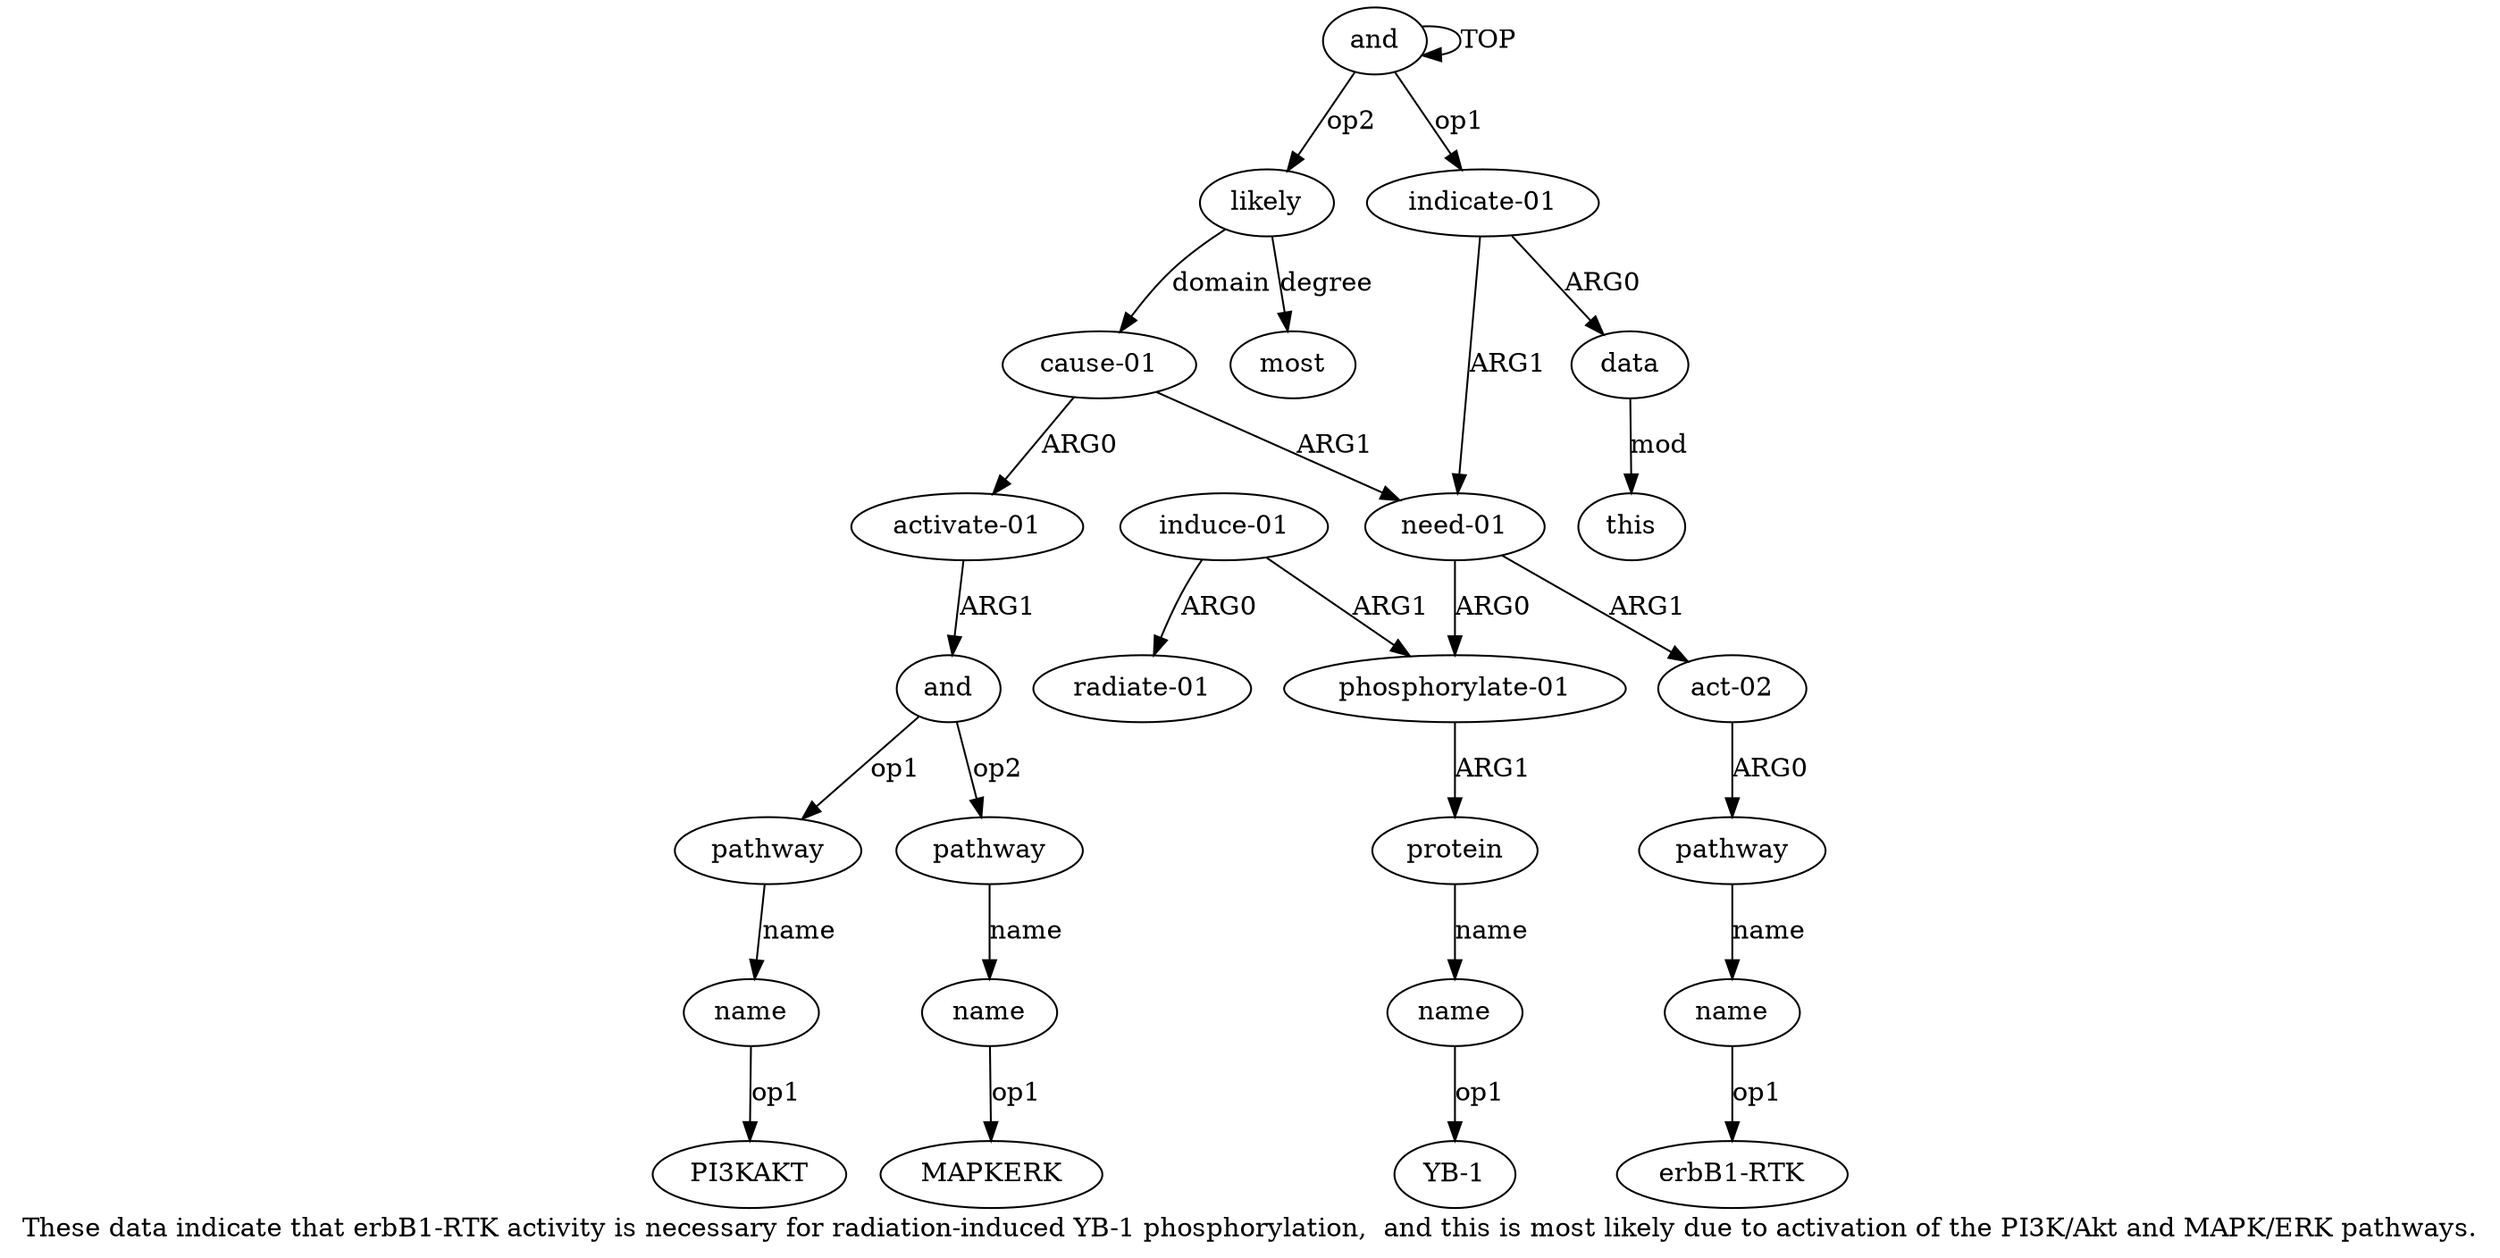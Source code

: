 digraph  {
	graph [label="These data indicate that erbB1-RTK activity is necessary for radiation-induced YB-1 phosphorylation,  and this is most likely due \
to activation of the PI3K/Akt and MAPK/ERK pathways."];
	node [label="\N"];
	a20	 [color=black,
		gold_ind=20,
		gold_label=pathway,
		label=pathway,
		test_ind=20,
		test_label=pathway];
	a21	 [color=black,
		gold_ind=21,
		gold_label=name,
		label=name,
		test_ind=21,
		test_label=name];
	a20 -> a21 [key=0,
	color=black,
	gold_label=name,
	label=name,
	test_label=name];
"a21 MAPKERK" [color=black,
	gold_ind=-1,
	gold_label=MAPKERK,
	label=MAPKERK,
	test_ind=-1,
	test_label=MAPKERK];
a21 -> "a21 MAPKERK" [key=0,
color=black,
gold_label=op1,
label=op1,
test_label=op1];
a15 [color=black,
gold_ind=15,
gold_label="cause-01",
label="cause-01",
test_ind=15,
test_label="cause-01"];
a16 [color=black,
gold_ind=16,
gold_label="activate-01",
label="activate-01",
test_ind=16,
test_label="activate-01"];
a15 -> a16 [key=0,
color=black,
gold_label=ARG0,
label=ARG0,
test_label=ARG0];
a4 [color=black,
gold_ind=4,
gold_label="need-01",
label="need-01",
test_ind=4,
test_label="need-01"];
a15 -> a4 [key=0,
color=black,
gold_label=ARG1,
label=ARG1,
test_label=ARG1];
a14 [color=black,
gold_ind=14,
gold_label=most,
label=most,
test_ind=14,
test_label=most];
a17 [color=black,
gold_ind=17,
gold_label=and,
label=and,
test_ind=17,
test_label=and];
a17 -> a20 [key=0,
color=black,
gold_label=op2,
label=op2,
test_label=op2];
a18 [color=black,
gold_ind=18,
gold_label=pathway,
label=pathway,
test_ind=18,
test_label=pathway];
a17 -> a18 [key=0,
color=black,
gold_label=op1,
label=op1,
test_label=op1];
a16 -> a17 [key=0,
color=black,
gold_label=ARG1,
label=ARG1,
test_label=ARG1];
a11 [color=black,
gold_ind=11,
gold_label=pathway,
label=pathway,
test_ind=11,
test_label=pathway];
a12 [color=black,
gold_ind=12,
gold_label=name,
label=name,
test_ind=12,
test_label=name];
a11 -> a12 [key=0,
color=black,
gold_label=name,
label=name,
test_label=name];
a10 [color=black,
gold_ind=10,
gold_label="act-02",
label="act-02",
test_ind=10,
test_label="act-02"];
a10 -> a11 [key=0,
color=black,
gold_label=ARG0,
label=ARG0,
test_label=ARG0];
a13 [color=black,
gold_ind=13,
gold_label=likely,
label=likely,
test_ind=13,
test_label=likely];
a13 -> a15 [key=0,
color=black,
gold_label=domain,
label=domain,
test_label=domain];
a13 -> a14 [key=0,
color=black,
gold_label=degree,
label=degree,
test_label=degree];
"a12 erbB1-RTK" [color=black,
gold_ind=-1,
gold_label="erbB1-RTK",
label="erbB1-RTK",
test_ind=-1,
test_label="erbB1-RTK"];
a12 -> "a12 erbB1-RTK" [key=0,
color=black,
gold_label=op1,
label=op1,
test_label=op1];
a19 [color=black,
gold_ind=19,
gold_label=name,
label=name,
test_ind=19,
test_label=name];
"a19 PI3KAKT" [color=black,
gold_ind=-1,
gold_label=PI3KAKT,
label=PI3KAKT,
test_ind=-1,
test_label=PI3KAKT];
a19 -> "a19 PI3KAKT" [key=0,
color=black,
gold_label=op1,
label=op1,
test_label=op1];
a18 -> a19 [key=0,
color=black,
gold_label=name,
label=name,
test_label=name];
a1 [color=black,
gold_ind=1,
gold_label="indicate-01",
label="indicate-01",
test_ind=1,
test_label="indicate-01"];
a2 [color=black,
gold_ind=2,
gold_label=data,
label=data,
test_ind=2,
test_label=data];
a1 -> a2 [key=0,
color=black,
gold_label=ARG0,
label=ARG0,
test_label=ARG0];
a1 -> a4 [key=0,
color=black,
gold_label=ARG1,
label=ARG1,
test_label=ARG1];
a0 [color=black,
gold_ind=0,
gold_label=and,
label=and,
test_ind=0,
test_label=and];
a0 -> a13 [key=0,
color=black,
gold_label=op2,
label=op2,
test_label=op2];
a0 -> a1 [key=0,
color=black,
gold_label=op1,
label=op1,
test_label=op1];
a0 -> a0 [key=0,
color=black,
gold_label=TOP,
label=TOP,
test_label=TOP];
a3 [color=black,
gold_ind=3,
gold_label=this,
label=this,
test_ind=3,
test_label=this];
a2 -> a3 [key=0,
color=black,
gold_label=mod,
label=mod,
test_label=mod];
a5 [color=black,
gold_ind=5,
gold_label="phosphorylate-01",
label="phosphorylate-01",
test_ind=5,
test_label="phosphorylate-01"];
a6 [color=black,
gold_ind=6,
gold_label=protein,
label=protein,
test_ind=6,
test_label=protein];
a5 -> a6 [key=0,
color=black,
gold_label=ARG1,
label=ARG1,
test_label=ARG1];
a4 -> a10 [key=0,
color=black,
gold_label=ARG1,
label=ARG1,
test_label=ARG1];
a4 -> a5 [key=0,
color=black,
gold_label=ARG0,
label=ARG0,
test_label=ARG0];
a7 [color=black,
gold_ind=7,
gold_label=name,
label=name,
test_ind=7,
test_label=name];
"a7 YB-1" [color=black,
gold_ind=-1,
gold_label="YB-1",
label="YB-1",
test_ind=-1,
test_label="YB-1"];
a7 -> "a7 YB-1" [key=0,
color=black,
gold_label=op1,
label=op1,
test_label=op1];
a6 -> a7 [key=0,
color=black,
gold_label=name,
label=name,
test_label=name];
a9 [color=black,
gold_ind=9,
gold_label="radiate-01",
label="radiate-01",
test_ind=9,
test_label="radiate-01"];
a8 [color=black,
gold_ind=8,
gold_label="induce-01",
label="induce-01",
test_ind=8,
test_label="induce-01"];
a8 -> a5 [key=0,
color=black,
gold_label=ARG1,
label=ARG1,
test_label=ARG1];
a8 -> a9 [key=0,
color=black,
gold_label=ARG0,
label=ARG0,
test_label=ARG0];
}
